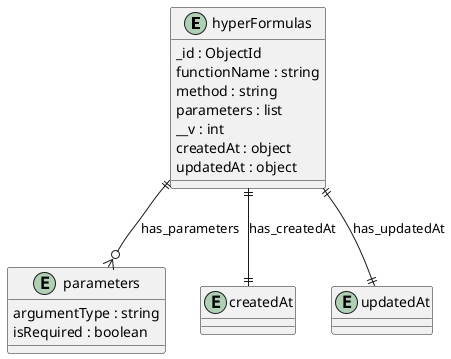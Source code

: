@startuml hyperFormulas_Diagram

entity "hyperFormulas" as hyperFormulas {
  _id : ObjectId
  functionName : string
  method : string
  parameters : list
  __v : int
  createdAt : object
  updatedAt : object
}

entity "parameters" as parameters {
  argumentType : string
  isRequired : boolean
}

entity "createdAt" as createdAt {
}

entity "updatedAt" as updatedAt {
}

' // Relationships
hyperFormulas ||--o{ parameters : has_parameters
hyperFormulas ||--|| createdAt : has_createdAt
hyperFormulas ||--|| updatedAt : has_updatedAt
@enduml